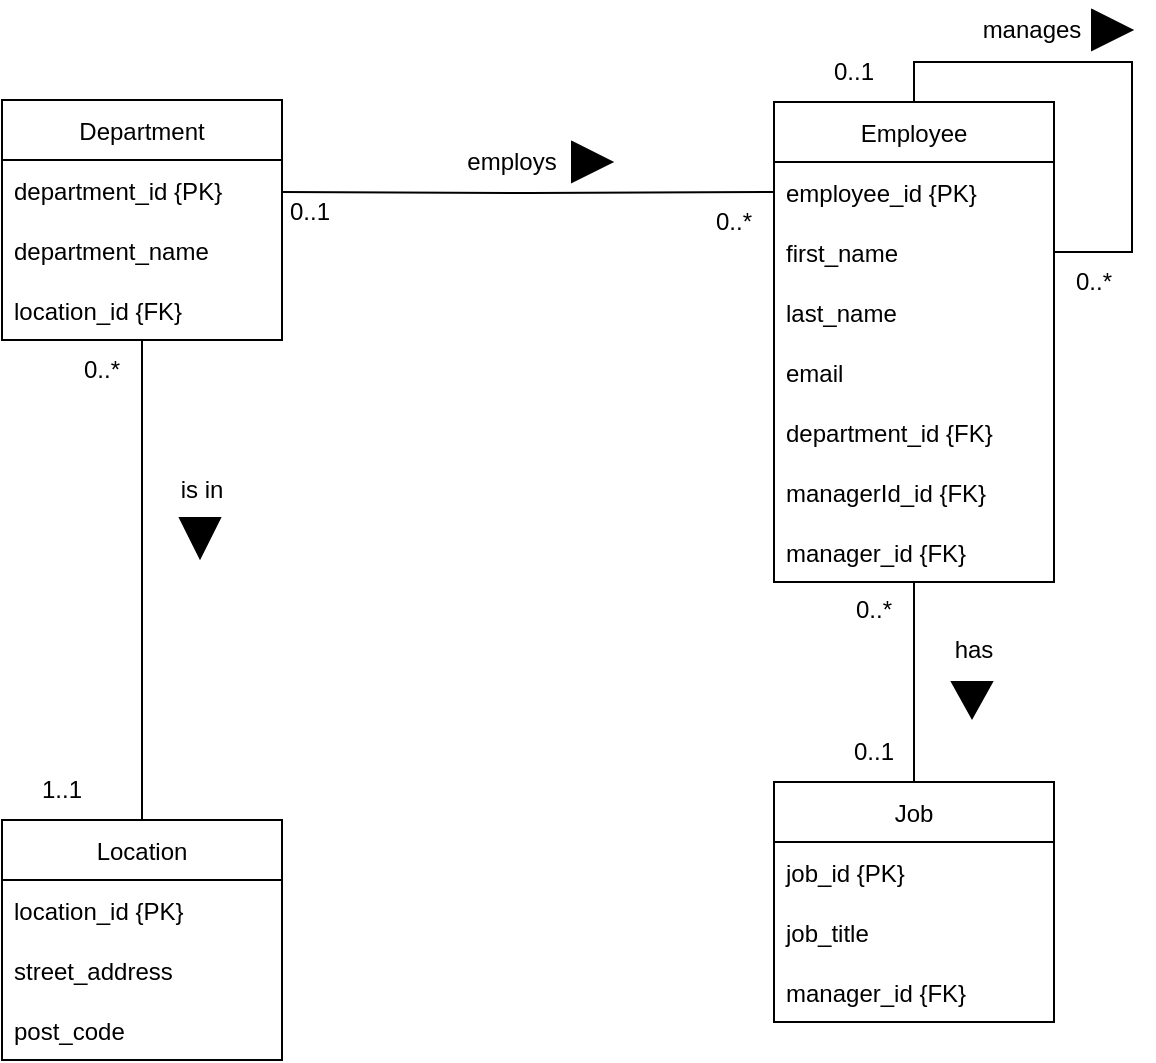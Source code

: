 <mxfile version="15.8.6" type="github" pages="2">
  <diagram id="wO-Hv5fYxEqQqqzBDX1r" name="attempt 1">
    <mxGraphModel dx="1422" dy="754" grid="1" gridSize="10" guides="1" tooltips="1" connect="1" arrows="1" fold="1" page="1" pageScale="1" pageWidth="850" pageHeight="1100" math="0" shadow="0">
      <root>
        <mxCell id="0" />
        <mxCell id="1" parent="0" />
        <mxCell id="COrSosFsCR_IvFb1Dk6T-1" value="Department" style="swimlane;fontStyle=0;childLayout=stackLayout;horizontal=1;startSize=30;horizontalStack=0;resizeParent=1;resizeParentMax=0;resizeLast=0;collapsible=1;marginBottom=0;" parent="1" vertex="1">
          <mxGeometry x="75" y="120" width="140" height="120" as="geometry" />
        </mxCell>
        <mxCell id="COrSosFsCR_IvFb1Dk6T-2" value="department_id {PK}" style="text;strokeColor=none;fillColor=none;align=left;verticalAlign=middle;spacingLeft=4;spacingRight=4;overflow=hidden;points=[[0,0.5],[1,0.5]];portConstraint=eastwest;rotatable=0;" parent="COrSosFsCR_IvFb1Dk6T-1" vertex="1">
          <mxGeometry y="30" width="140" height="30" as="geometry" />
        </mxCell>
        <mxCell id="COrSosFsCR_IvFb1Dk6T-3" value="department_name" style="text;strokeColor=none;fillColor=none;align=left;verticalAlign=middle;spacingLeft=4;spacingRight=4;overflow=hidden;points=[[0,0.5],[1,0.5]];portConstraint=eastwest;rotatable=0;" parent="COrSosFsCR_IvFb1Dk6T-1" vertex="1">
          <mxGeometry y="60" width="140" height="30" as="geometry" />
        </mxCell>
        <mxCell id="COrSosFsCR_IvFb1Dk6T-52" value="location_id {FK}" style="text;strokeColor=none;fillColor=none;align=left;verticalAlign=middle;spacingLeft=4;spacingRight=4;overflow=hidden;points=[[0,0.5],[1,0.5]];portConstraint=eastwest;rotatable=0;" parent="COrSosFsCR_IvFb1Dk6T-1" vertex="1">
          <mxGeometry y="90" width="140" height="30" as="geometry" />
        </mxCell>
        <mxCell id="COrSosFsCR_IvFb1Dk6T-5" value="Employee" style="swimlane;fontStyle=0;childLayout=stackLayout;horizontal=1;startSize=30;horizontalStack=0;resizeParent=1;resizeParentMax=0;resizeLast=0;collapsible=1;marginBottom=0;" parent="1" vertex="1">
          <mxGeometry x="461" y="121" width="140" height="240" as="geometry" />
        </mxCell>
        <mxCell id="COrSosFsCR_IvFb1Dk6T-6" value="employee_id {PK}" style="text;strokeColor=none;fillColor=none;align=left;verticalAlign=middle;spacingLeft=4;spacingRight=4;overflow=hidden;points=[[0,0.5],[1,0.5]];portConstraint=eastwest;rotatable=0;" parent="COrSosFsCR_IvFb1Dk6T-5" vertex="1">
          <mxGeometry y="30" width="140" height="30" as="geometry" />
        </mxCell>
        <mxCell id="cVLQ0Kw1pSvqlfenQj3H-7" style="edgeStyle=orthogonalEdgeStyle;rounded=0;orthogonalLoop=1;jettySize=auto;html=1;endArrow=none;endFill=0;" edge="1" parent="COrSosFsCR_IvFb1Dk6T-5" source="COrSosFsCR_IvFb1Dk6T-7" target="COrSosFsCR_IvFb1Dk6T-5">
          <mxGeometry relative="1" as="geometry">
            <Array as="points">
              <mxPoint x="179" y="75" />
              <mxPoint x="179" y="-20" />
              <mxPoint x="70" y="-20" />
            </Array>
          </mxGeometry>
        </mxCell>
        <mxCell id="COrSosFsCR_IvFb1Dk6T-7" value="first_name" style="text;strokeColor=none;fillColor=none;align=left;verticalAlign=middle;spacingLeft=4;spacingRight=4;overflow=hidden;points=[[0,0.5],[1,0.5]];portConstraint=eastwest;rotatable=0;" parent="COrSosFsCR_IvFb1Dk6T-5" vertex="1">
          <mxGeometry y="60" width="140" height="30" as="geometry" />
        </mxCell>
        <mxCell id="COrSosFsCR_IvFb1Dk6T-8" value="last_name" style="text;strokeColor=none;fillColor=none;align=left;verticalAlign=middle;spacingLeft=4;spacingRight=4;overflow=hidden;points=[[0,0.5],[1,0.5]];portConstraint=eastwest;rotatable=0;" parent="COrSosFsCR_IvFb1Dk6T-5" vertex="1">
          <mxGeometry y="90" width="140" height="30" as="geometry" />
        </mxCell>
        <mxCell id="COrSosFsCR_IvFb1Dk6T-20" value="email" style="text;strokeColor=none;fillColor=none;align=left;verticalAlign=middle;spacingLeft=4;spacingRight=4;overflow=hidden;points=[[0,0.5],[1,0.5]];portConstraint=eastwest;rotatable=0;" parent="COrSosFsCR_IvFb1Dk6T-5" vertex="1">
          <mxGeometry y="120" width="140" height="30" as="geometry" />
        </mxCell>
        <mxCell id="COrSosFsCR_IvFb1Dk6T-21" value="department_id {FK}" style="text;strokeColor=none;fillColor=none;align=left;verticalAlign=middle;spacingLeft=4;spacingRight=4;overflow=hidden;points=[[0,0.5],[1,0.5]];portConstraint=eastwest;rotatable=0;" parent="COrSosFsCR_IvFb1Dk6T-5" vertex="1">
          <mxGeometry y="150" width="140" height="30" as="geometry" />
        </mxCell>
        <mxCell id="COrSosFsCR_IvFb1Dk6T-38" value="managerId_id {FK}" style="text;strokeColor=none;fillColor=none;align=left;verticalAlign=middle;spacingLeft=4;spacingRight=4;overflow=hidden;points=[[0,0.5],[1,0.5]];portConstraint=eastwest;rotatable=0;" parent="COrSosFsCR_IvFb1Dk6T-5" vertex="1">
          <mxGeometry y="180" width="140" height="30" as="geometry" />
        </mxCell>
        <mxCell id="COrSosFsCR_IvFb1Dk6T-63" value="manager_id {FK}" style="text;strokeColor=none;fillColor=none;align=left;verticalAlign=middle;spacingLeft=4;spacingRight=4;overflow=hidden;points=[[0,0.5],[1,0.5]];portConstraint=eastwest;rotatable=0;" parent="COrSosFsCR_IvFb1Dk6T-5" vertex="1">
          <mxGeometry y="210" width="140" height="30" as="geometry" />
        </mxCell>
        <mxCell id="COrSosFsCR_IvFb1Dk6T-10" style="edgeStyle=orthogonalEdgeStyle;rounded=0;orthogonalLoop=1;jettySize=auto;html=1;endArrow=none;endFill=0;" parent="1" target="COrSosFsCR_IvFb1Dk6T-6" edge="1">
          <mxGeometry relative="1" as="geometry">
            <mxPoint x="215" y="166" as="sourcePoint" />
            <mxPoint x="385" y="166" as="targetPoint" />
          </mxGeometry>
        </mxCell>
        <mxCell id="COrSosFsCR_IvFb1Dk6T-11" value="employs" style="text;html=1;strokeColor=none;fillColor=none;align=center;verticalAlign=middle;whiteSpace=wrap;rounded=0;" parent="1" vertex="1">
          <mxGeometry x="300" y="136" width="60" height="30" as="geometry" />
        </mxCell>
        <mxCell id="COrSosFsCR_IvFb1Dk6T-12" value="" style="triangle;whiteSpace=wrap;html=1;fillColor=#000000;" parent="1" vertex="1">
          <mxGeometry x="360" y="141" width="20" height="20" as="geometry" />
        </mxCell>
        <mxCell id="COrSosFsCR_IvFb1Dk6T-13" value="0..*" style="text;html=1;strokeColor=none;fillColor=none;align=center;verticalAlign=middle;whiteSpace=wrap;rounded=0;" parent="1" vertex="1">
          <mxGeometry x="411" y="166" width="60" height="30" as="geometry" />
        </mxCell>
        <mxCell id="COrSosFsCR_IvFb1Dk6T-18" value="0..1" style="text;html=1;strokeColor=none;fillColor=none;align=center;verticalAlign=middle;whiteSpace=wrap;rounded=0;" parent="1" vertex="1">
          <mxGeometry x="199" y="161" width="60" height="30" as="geometry" />
        </mxCell>
        <mxCell id="COrSosFsCR_IvFb1Dk6T-47" style="edgeStyle=orthogonalEdgeStyle;rounded=0;orthogonalLoop=1;jettySize=auto;html=1;exitX=0.5;exitY=0;exitDx=0;exitDy=0;endArrow=none;endFill=0;" parent="1" source="COrSosFsCR_IvFb1Dk6T-40" target="COrSosFsCR_IvFb1Dk6T-1" edge="1">
          <mxGeometry relative="1" as="geometry" />
        </mxCell>
        <mxCell id="COrSosFsCR_IvFb1Dk6T-40" value="Location" style="swimlane;fontStyle=0;childLayout=stackLayout;horizontal=1;startSize=30;horizontalStack=0;resizeParent=1;resizeParentMax=0;resizeLast=0;collapsible=1;marginBottom=0;" parent="1" vertex="1">
          <mxGeometry x="75" y="480" width="140" height="120" as="geometry" />
        </mxCell>
        <mxCell id="COrSosFsCR_IvFb1Dk6T-41" value="location_id {PK}" style="text;strokeColor=none;fillColor=none;align=left;verticalAlign=middle;spacingLeft=4;spacingRight=4;overflow=hidden;points=[[0,0.5],[1,0.5]];portConstraint=eastwest;rotatable=0;" parent="COrSosFsCR_IvFb1Dk6T-40" vertex="1">
          <mxGeometry y="30" width="140" height="30" as="geometry" />
        </mxCell>
        <mxCell id="COrSosFsCR_IvFb1Dk6T-42" value="street_address" style="text;strokeColor=none;fillColor=none;align=left;verticalAlign=middle;spacingLeft=4;spacingRight=4;overflow=hidden;points=[[0,0.5],[1,0.5]];portConstraint=eastwest;rotatable=0;" parent="COrSosFsCR_IvFb1Dk6T-40" vertex="1">
          <mxGeometry y="60" width="140" height="30" as="geometry" />
        </mxCell>
        <mxCell id="COrSosFsCR_IvFb1Dk6T-43" value="post_code" style="text;strokeColor=none;fillColor=none;align=left;verticalAlign=middle;spacingLeft=4;spacingRight=4;overflow=hidden;points=[[0,0.5],[1,0.5]];portConstraint=eastwest;rotatable=0;" parent="COrSosFsCR_IvFb1Dk6T-40" vertex="1">
          <mxGeometry y="90" width="140" height="30" as="geometry" />
        </mxCell>
        <mxCell id="COrSosFsCR_IvFb1Dk6T-48" value="is in" style="text;html=1;strokeColor=none;fillColor=none;align=center;verticalAlign=middle;whiteSpace=wrap;rounded=0;" parent="1" vertex="1">
          <mxGeometry x="145" y="300" width="60" height="30" as="geometry" />
        </mxCell>
        <mxCell id="COrSosFsCR_IvFb1Dk6T-49" value="" style="triangle;whiteSpace=wrap;html=1;fillColor=#000000;direction=south;" parent="1" vertex="1">
          <mxGeometry x="164" y="329" width="20" height="20" as="geometry" />
        </mxCell>
        <mxCell id="COrSosFsCR_IvFb1Dk6T-50" value="0..*" style="text;html=1;strokeColor=none;fillColor=none;align=center;verticalAlign=middle;whiteSpace=wrap;rounded=0;" parent="1" vertex="1">
          <mxGeometry x="95" y="240" width="60" height="30" as="geometry" />
        </mxCell>
        <mxCell id="COrSosFsCR_IvFb1Dk6T-51" value="1..1" style="text;html=1;strokeColor=none;fillColor=none;align=center;verticalAlign=middle;whiteSpace=wrap;rounded=0;" parent="1" vertex="1">
          <mxGeometry x="75" y="450" width="60" height="30" as="geometry" />
        </mxCell>
        <mxCell id="COrSosFsCR_IvFb1Dk6T-57" style="edgeStyle=orthogonalEdgeStyle;rounded=0;orthogonalLoop=1;jettySize=auto;html=1;endArrow=none;endFill=0;" parent="1" source="COrSosFsCR_IvFb1Dk6T-53" edge="1">
          <mxGeometry relative="1" as="geometry">
            <mxPoint x="531" y="361" as="targetPoint" />
          </mxGeometry>
        </mxCell>
        <mxCell id="COrSosFsCR_IvFb1Dk6T-53" value="Job" style="swimlane;fontStyle=0;childLayout=stackLayout;horizontal=1;startSize=30;horizontalStack=0;resizeParent=1;resizeParentMax=0;resizeLast=0;collapsible=1;marginBottom=0;" parent="1" vertex="1">
          <mxGeometry x="461" y="461" width="140" height="120" as="geometry" />
        </mxCell>
        <mxCell id="COrSosFsCR_IvFb1Dk6T-54" value="job_id {PK}" style="text;strokeColor=none;fillColor=none;align=left;verticalAlign=middle;spacingLeft=4;spacingRight=4;overflow=hidden;points=[[0,0.5],[1,0.5]];portConstraint=eastwest;rotatable=0;" parent="COrSosFsCR_IvFb1Dk6T-53" vertex="1">
          <mxGeometry y="30" width="140" height="30" as="geometry" />
        </mxCell>
        <mxCell id="COrSosFsCR_IvFb1Dk6T-55" value="job_title" style="text;strokeColor=none;fillColor=none;align=left;verticalAlign=middle;spacingLeft=4;spacingRight=4;overflow=hidden;points=[[0,0.5],[1,0.5]];portConstraint=eastwest;rotatable=0;" parent="COrSosFsCR_IvFb1Dk6T-53" vertex="1">
          <mxGeometry y="60" width="140" height="30" as="geometry" />
        </mxCell>
        <mxCell id="COrSosFsCR_IvFb1Dk6T-62" value="manager_id {FK}" style="text;strokeColor=none;fillColor=none;align=left;verticalAlign=middle;spacingLeft=4;spacingRight=4;overflow=hidden;points=[[0,0.5],[1,0.5]];portConstraint=eastwest;rotatable=0;" parent="COrSosFsCR_IvFb1Dk6T-53" vertex="1">
          <mxGeometry y="90" width="140" height="30" as="geometry" />
        </mxCell>
        <mxCell id="COrSosFsCR_IvFb1Dk6T-58" value="has" style="text;html=1;strokeColor=none;fillColor=none;align=center;verticalAlign=middle;whiteSpace=wrap;rounded=0;" parent="1" vertex="1">
          <mxGeometry x="531" y="380" width="60" height="30" as="geometry" />
        </mxCell>
        <mxCell id="COrSosFsCR_IvFb1Dk6T-59" value="" style="triangle;whiteSpace=wrap;html=1;fillColor=#000000;direction=south;" parent="1" vertex="1">
          <mxGeometry x="550" y="411" width="20" height="18" as="geometry" />
        </mxCell>
        <mxCell id="COrSosFsCR_IvFb1Dk6T-60" value="0..*" style="text;html=1;strokeColor=none;fillColor=none;align=center;verticalAlign=middle;whiteSpace=wrap;rounded=0;" parent="1" vertex="1">
          <mxGeometry x="481" y="360" width="60" height="30" as="geometry" />
        </mxCell>
        <mxCell id="COrSosFsCR_IvFb1Dk6T-61" value="0..1" style="text;html=1;strokeColor=none;fillColor=none;align=center;verticalAlign=middle;whiteSpace=wrap;rounded=0;" parent="1" vertex="1">
          <mxGeometry x="481" y="431" width="60" height="30" as="geometry" />
        </mxCell>
        <mxCell id="COrSosFsCR_IvFb1Dk6T-67" value="manages" style="text;html=1;strokeColor=none;fillColor=none;align=center;verticalAlign=middle;whiteSpace=wrap;rounded=0;" parent="1" vertex="1">
          <mxGeometry x="560" y="70" width="60" height="30" as="geometry" />
        </mxCell>
        <mxCell id="COrSosFsCR_IvFb1Dk6T-68" value="" style="triangle;whiteSpace=wrap;html=1;fillColor=#000000;" parent="1" vertex="1">
          <mxGeometry x="620" y="75" width="20" height="20" as="geometry" />
        </mxCell>
        <mxCell id="COrSosFsCR_IvFb1Dk6T-69" value="0..1" style="text;html=1;strokeColor=none;fillColor=none;align=center;verticalAlign=middle;whiteSpace=wrap;rounded=0;" parent="1" vertex="1">
          <mxGeometry x="471" y="91" width="60" height="30" as="geometry" />
        </mxCell>
        <mxCell id="COrSosFsCR_IvFb1Dk6T-70" value="0..*" style="text;html=1;strokeColor=none;fillColor=none;align=center;verticalAlign=middle;whiteSpace=wrap;rounded=0;" parent="1" vertex="1">
          <mxGeometry x="591" y="196" width="60" height="30" as="geometry" />
        </mxCell>
      </root>
    </mxGraphModel>
  </diagram>
  <diagram id="iHtLv0iu9TztMsNLsgDk" name="Logical Diagram">
    <mxGraphModel dx="830" dy="744" grid="1" gridSize="10" guides="1" tooltips="1" connect="1" arrows="1" fold="1" page="1" pageScale="1" pageWidth="850" pageHeight="1100" math="0" shadow="0">
      <root>
        <mxCell id="mm8GqwEQhwN0BX7VbdvU-0" />
        <mxCell id="mm8GqwEQhwN0BX7VbdvU-1" parent="mm8GqwEQhwN0BX7VbdvU-0" />
        <mxCell id="mm8GqwEQhwN0BX7VbdvU-14" style="edgeStyle=orthogonalEdgeStyle;rounded=0;orthogonalLoop=1;jettySize=auto;html=1;endArrow=none;endFill=0;" edge="1" parent="mm8GqwEQhwN0BX7VbdvU-1" source="mm8GqwEQhwN0BX7VbdvU-2" target="mm8GqwEQhwN0BX7VbdvU-10">
          <mxGeometry relative="1" as="geometry" />
        </mxCell>
        <mxCell id="mm8GqwEQhwN0BX7VbdvU-2" value="departments" style="swimlane;fontStyle=0;childLayout=stackLayout;horizontal=1;startSize=26;horizontalStack=0;resizeParent=1;resizeParentMax=0;resizeLast=0;collapsible=1;marginBottom=0;align=center;fontSize=14;" vertex="1" parent="mm8GqwEQhwN0BX7VbdvU-1">
          <mxGeometry x="40" y="80" width="160" height="116" as="geometry" />
        </mxCell>
        <mxCell id="mm8GqwEQhwN0BX7VbdvU-3" value="department_id {PK}" style="text;strokeColor=none;fillColor=none;spacingLeft=4;spacingRight=4;overflow=hidden;rotatable=0;points=[[0,0.5],[1,0.5]];portConstraint=eastwest;fontSize=12;" vertex="1" parent="mm8GqwEQhwN0BX7VbdvU-2">
          <mxGeometry y="26" width="160" height="30" as="geometry" />
        </mxCell>
        <mxCell id="mm8GqwEQhwN0BX7VbdvU-4" value="department_name" style="text;strokeColor=none;fillColor=none;spacingLeft=4;spacingRight=4;overflow=hidden;rotatable=0;points=[[0,0.5],[1,0.5]];portConstraint=eastwest;fontSize=12;" vertex="1" parent="mm8GqwEQhwN0BX7VbdvU-2">
          <mxGeometry y="56" width="160" height="30" as="geometry" />
        </mxCell>
        <mxCell id="mm8GqwEQhwN0BX7VbdvU-5" value="location_id {FK}" style="text;strokeColor=none;fillColor=none;spacingLeft=4;spacingRight=4;overflow=hidden;rotatable=0;points=[[0,0.5],[1,0.5]];portConstraint=eastwest;fontSize=12;" vertex="1" parent="mm8GqwEQhwN0BX7VbdvU-2">
          <mxGeometry y="86" width="160" height="30" as="geometry" />
        </mxCell>
        <mxCell id="mm8GqwEQhwN0BX7VbdvU-6" value="employees" style="swimlane;fontStyle=0;childLayout=stackLayout;horizontal=1;startSize=26;horizontalStack=0;resizeParent=1;resizeParentMax=0;resizeLast=0;collapsible=1;marginBottom=0;align=center;fontSize=14;" vertex="1" parent="mm8GqwEQhwN0BX7VbdvU-1">
          <mxGeometry x="480" y="80" width="160" height="326" as="geometry" />
        </mxCell>
        <mxCell id="mm8GqwEQhwN0BX7VbdvU-7" value="emplee_id {PK}" style="text;strokeColor=none;fillColor=none;spacingLeft=4;spacingRight=4;overflow=hidden;rotatable=0;points=[[0,0.5],[1,0.5]];portConstraint=eastwest;fontSize=12;" vertex="1" parent="mm8GqwEQhwN0BX7VbdvU-6">
          <mxGeometry y="26" width="160" height="30" as="geometry" />
        </mxCell>
        <mxCell id="mm8GqwEQhwN0BX7VbdvU-8" value="first_name" style="text;strokeColor=none;fillColor=none;spacingLeft=4;spacingRight=4;overflow=hidden;rotatable=0;points=[[0,0.5],[1,0.5]];portConstraint=eastwest;fontSize=12;" vertex="1" parent="mm8GqwEQhwN0BX7VbdvU-6">
          <mxGeometry y="56" width="160" height="30" as="geometry" />
        </mxCell>
        <mxCell id="mm8GqwEQhwN0BX7VbdvU-45" style="edgeStyle=orthogonalEdgeStyle;rounded=0;orthogonalLoop=1;jettySize=auto;html=1;exitX=1;exitY=0.5;exitDx=0;exitDy=0;entryX=0.5;entryY=0;entryDx=0;entryDy=0;endArrow=none;endFill=0;" edge="1" parent="mm8GqwEQhwN0BX7VbdvU-6" source="mm8GqwEQhwN0BX7VbdvU-25" target="mm8GqwEQhwN0BX7VbdvU-6">
          <mxGeometry relative="1" as="geometry">
            <Array as="points">
              <mxPoint x="230" y="101" />
              <mxPoint x="230" y="-40" />
              <mxPoint x="80" y="-40" />
            </Array>
          </mxGeometry>
        </mxCell>
        <mxCell id="mm8GqwEQhwN0BX7VbdvU-25" value="last_name" style="text;strokeColor=none;fillColor=none;spacingLeft=4;spacingRight=4;overflow=hidden;rotatable=0;points=[[0,0.5],[1,0.5]];portConstraint=eastwest;fontSize=12;" vertex="1" parent="mm8GqwEQhwN0BX7VbdvU-6">
          <mxGeometry y="86" width="160" height="30" as="geometry" />
        </mxCell>
        <mxCell id="mm8GqwEQhwN0BX7VbdvU-26" value="email" style="text;strokeColor=none;fillColor=none;spacingLeft=4;spacingRight=4;overflow=hidden;rotatable=0;points=[[0,0.5],[1,0.5]];portConstraint=eastwest;fontSize=12;" vertex="1" parent="mm8GqwEQhwN0BX7VbdvU-6">
          <mxGeometry y="116" width="160" height="30" as="geometry" />
        </mxCell>
        <mxCell id="mm8GqwEQhwN0BX7VbdvU-27" value="phone_number" style="text;strokeColor=none;fillColor=none;spacingLeft=4;spacingRight=4;overflow=hidden;rotatable=0;points=[[0,0.5],[1,0.5]];portConstraint=eastwest;fontSize=12;" vertex="1" parent="mm8GqwEQhwN0BX7VbdvU-6">
          <mxGeometry y="146" width="160" height="30" as="geometry" />
        </mxCell>
        <mxCell id="mm8GqwEQhwN0BX7VbdvU-28" value="hire_date" style="text;strokeColor=none;fillColor=none;spacingLeft=4;spacingRight=4;overflow=hidden;rotatable=0;points=[[0,0.5],[1,0.5]];portConstraint=eastwest;fontSize=12;" vertex="1" parent="mm8GqwEQhwN0BX7VbdvU-6">
          <mxGeometry y="176" width="160" height="30" as="geometry" />
        </mxCell>
        <mxCell id="mm8GqwEQhwN0BX7VbdvU-9" value="salary" style="text;strokeColor=none;fillColor=none;spacingLeft=4;spacingRight=4;overflow=hidden;rotatable=0;points=[[0,0.5],[1,0.5]];portConstraint=eastwest;fontSize=12;" vertex="1" parent="mm8GqwEQhwN0BX7VbdvU-6">
          <mxGeometry y="206" width="160" height="30" as="geometry" />
        </mxCell>
        <mxCell id="mm8GqwEQhwN0BX7VbdvU-29" value="commission_pct" style="text;strokeColor=none;fillColor=none;spacingLeft=4;spacingRight=4;overflow=hidden;rotatable=0;points=[[0,0.5],[1,0.5]];portConstraint=eastwest;fontSize=12;" vertex="1" parent="mm8GqwEQhwN0BX7VbdvU-6">
          <mxGeometry y="236" width="160" height="30" as="geometry" />
        </mxCell>
        <mxCell id="mm8GqwEQhwN0BX7VbdvU-30" value="department_id {FK}" style="text;strokeColor=none;fillColor=none;spacingLeft=4;spacingRight=4;overflow=hidden;rotatable=0;points=[[0,0.5],[1,0.5]];portConstraint=eastwest;fontSize=12;" vertex="1" parent="mm8GqwEQhwN0BX7VbdvU-6">
          <mxGeometry y="266" width="160" height="30" as="geometry" />
        </mxCell>
        <mxCell id="mm8GqwEQhwN0BX7VbdvU-50" value="manager_id {PK}" style="text;strokeColor=none;fillColor=none;spacingLeft=4;spacingRight=4;overflow=hidden;rotatable=0;points=[[0,0.5],[1,0.5]];portConstraint=eastwest;fontSize=12;" vertex="1" parent="mm8GqwEQhwN0BX7VbdvU-6">
          <mxGeometry y="296" width="160" height="30" as="geometry" />
        </mxCell>
        <mxCell id="mm8GqwEQhwN0BX7VbdvU-10" value="departments" style="swimlane;fontStyle=0;childLayout=stackLayout;horizontal=1;startSize=26;horizontalStack=0;resizeParent=1;resizeParentMax=0;resizeLast=0;collapsible=1;marginBottom=0;align=center;fontSize=14;" vertex="1" parent="mm8GqwEQhwN0BX7VbdvU-1">
          <mxGeometry x="40" y="400" width="160" height="116" as="geometry" />
        </mxCell>
        <mxCell id="mm8GqwEQhwN0BX7VbdvU-11" value="department_id {PK}" style="text;strokeColor=none;fillColor=none;spacingLeft=4;spacingRight=4;overflow=hidden;rotatable=0;points=[[0,0.5],[1,0.5]];portConstraint=eastwest;fontSize=12;" vertex="1" parent="mm8GqwEQhwN0BX7VbdvU-10">
          <mxGeometry y="26" width="160" height="30" as="geometry" />
        </mxCell>
        <mxCell id="mm8GqwEQhwN0BX7VbdvU-12" value="department_name" style="text;strokeColor=none;fillColor=none;spacingLeft=4;spacingRight=4;overflow=hidden;rotatable=0;points=[[0,0.5],[1,0.5]];portConstraint=eastwest;fontSize=12;" vertex="1" parent="mm8GqwEQhwN0BX7VbdvU-10">
          <mxGeometry y="56" width="160" height="30" as="geometry" />
        </mxCell>
        <mxCell id="mm8GqwEQhwN0BX7VbdvU-13" value="location_id {FK}" style="text;strokeColor=none;fillColor=none;spacingLeft=4;spacingRight=4;overflow=hidden;rotatable=0;points=[[0,0.5],[1,0.5]];portConstraint=eastwest;fontSize=12;" vertex="1" parent="mm8GqwEQhwN0BX7VbdvU-10">
          <mxGeometry y="86" width="160" height="30" as="geometry" />
        </mxCell>
        <mxCell id="mm8GqwEQhwN0BX7VbdvU-15" value="is in" style="text;html=1;strokeColor=none;fillColor=none;align=center;verticalAlign=middle;whiteSpace=wrap;rounded=0;" vertex="1" parent="mm8GqwEQhwN0BX7VbdvU-1">
          <mxGeometry x="60" y="280" width="60" height="30" as="geometry" />
        </mxCell>
        <mxCell id="mm8GqwEQhwN0BX7VbdvU-16" value="" style="triangle;whiteSpace=wrap;html=1;direction=south;fillColor=#000000;" vertex="1" parent="mm8GqwEQhwN0BX7VbdvU-1">
          <mxGeometry x="80" y="310" width="20" height="20" as="geometry" />
        </mxCell>
        <mxCell id="mm8GqwEQhwN0BX7VbdvU-17" value="0..*" style="text;html=1;strokeColor=none;fillColor=none;align=center;verticalAlign=middle;whiteSpace=wrap;rounded=0;" vertex="1" parent="mm8GqwEQhwN0BX7VbdvU-1">
          <mxGeometry x="110" y="196" width="60" height="30" as="geometry" />
        </mxCell>
        <mxCell id="mm8GqwEQhwN0BX7VbdvU-18" value="1..1" style="text;html=1;strokeColor=none;fillColor=none;align=center;verticalAlign=middle;whiteSpace=wrap;rounded=0;" vertex="1" parent="mm8GqwEQhwN0BX7VbdvU-1">
          <mxGeometry x="110" y="370" width="60" height="30" as="geometry" />
        </mxCell>
        <mxCell id="mm8GqwEQhwN0BX7VbdvU-19" style="edgeStyle=orthogonalEdgeStyle;rounded=0;orthogonalLoop=1;jettySize=auto;html=1;endArrow=none;endFill=0;" edge="1" parent="mm8GqwEQhwN0BX7VbdvU-1" source="mm8GqwEQhwN0BX7VbdvU-4" target="mm8GqwEQhwN0BX7VbdvU-8">
          <mxGeometry relative="1" as="geometry" />
        </mxCell>
        <mxCell id="mm8GqwEQhwN0BX7VbdvU-20" value="emplys" style="text;html=1;strokeColor=none;fillColor=none;align=center;verticalAlign=middle;whiteSpace=wrap;rounded=0;" vertex="1" parent="mm8GqwEQhwN0BX7VbdvU-1">
          <mxGeometry x="300" y="123" width="60" height="30" as="geometry" />
        </mxCell>
        <mxCell id="mm8GqwEQhwN0BX7VbdvU-21" value="" style="triangle;whiteSpace=wrap;html=1;direction=east;fillColor=#000000;" vertex="1" parent="mm8GqwEQhwN0BX7VbdvU-1">
          <mxGeometry x="360" y="128" width="20" height="20" as="geometry" />
        </mxCell>
        <mxCell id="mm8GqwEQhwN0BX7VbdvU-23" value="0..*" style="text;html=1;strokeColor=none;fillColor=none;align=center;verticalAlign=middle;whiteSpace=wrap;rounded=0;" vertex="1" parent="mm8GqwEQhwN0BX7VbdvU-1">
          <mxGeometry x="430" y="150" width="60" height="30" as="geometry" />
        </mxCell>
        <mxCell id="mm8GqwEQhwN0BX7VbdvU-24" value="0..1" style="text;html=1;strokeColor=none;fillColor=none;align=center;verticalAlign=middle;whiteSpace=wrap;rounded=0;" vertex="1" parent="mm8GqwEQhwN0BX7VbdvU-1">
          <mxGeometry x="190" y="150" width="60" height="30" as="geometry" />
        </mxCell>
        <mxCell id="mm8GqwEQhwN0BX7VbdvU-35" style="edgeStyle=orthogonalEdgeStyle;rounded=0;orthogonalLoop=1;jettySize=auto;html=1;endArrow=none;endFill=0;" edge="1" parent="mm8GqwEQhwN0BX7VbdvU-1" source="mm8GqwEQhwN0BX7VbdvU-31" target="mm8GqwEQhwN0BX7VbdvU-6">
          <mxGeometry relative="1" as="geometry">
            <mxPoint x="560" y="410" as="targetPoint" />
          </mxGeometry>
        </mxCell>
        <mxCell id="mm8GqwEQhwN0BX7VbdvU-31" value="departments" style="swimlane;fontStyle=0;childLayout=stackLayout;horizontal=1;startSize=26;horizontalStack=0;resizeParent=1;resizeParentMax=0;resizeLast=0;collapsible=1;marginBottom=0;align=center;fontSize=14;" vertex="1" parent="mm8GqwEQhwN0BX7VbdvU-1">
          <mxGeometry x="480" y="554" width="160" height="116" as="geometry" />
        </mxCell>
        <mxCell id="mm8GqwEQhwN0BX7VbdvU-32" value="department_id {PK}" style="text;strokeColor=none;fillColor=none;spacingLeft=4;spacingRight=4;overflow=hidden;rotatable=0;points=[[0,0.5],[1,0.5]];portConstraint=eastwest;fontSize=12;" vertex="1" parent="mm8GqwEQhwN0BX7VbdvU-31">
          <mxGeometry y="26" width="160" height="30" as="geometry" />
        </mxCell>
        <mxCell id="mm8GqwEQhwN0BX7VbdvU-33" value="department_name" style="text;strokeColor=none;fillColor=none;spacingLeft=4;spacingRight=4;overflow=hidden;rotatable=0;points=[[0,0.5],[1,0.5]];portConstraint=eastwest;fontSize=12;" vertex="1" parent="mm8GqwEQhwN0BX7VbdvU-31">
          <mxGeometry y="56" width="160" height="30" as="geometry" />
        </mxCell>
        <mxCell id="mm8GqwEQhwN0BX7VbdvU-34" value="location_id {FK}" style="text;strokeColor=none;fillColor=none;spacingLeft=4;spacingRight=4;overflow=hidden;rotatable=0;points=[[0,0.5],[1,0.5]];portConstraint=eastwest;fontSize=12;" vertex="1" parent="mm8GqwEQhwN0BX7VbdvU-31">
          <mxGeometry y="86" width="160" height="30" as="geometry" />
        </mxCell>
        <mxCell id="mm8GqwEQhwN0BX7VbdvU-36" value="has" style="text;html=1;strokeColor=none;fillColor=none;align=center;verticalAlign=middle;whiteSpace=wrap;rounded=0;" vertex="1" parent="mm8GqwEQhwN0BX7VbdvU-1">
          <mxGeometry x="550" y="454" width="60" height="30" as="geometry" />
        </mxCell>
        <mxCell id="mm8GqwEQhwN0BX7VbdvU-37" value="" style="triangle;whiteSpace=wrap;html=1;direction=south;fillColor=#000000;" vertex="1" parent="mm8GqwEQhwN0BX7VbdvU-1">
          <mxGeometry x="570" y="484" width="20" height="20" as="geometry" />
        </mxCell>
        <mxCell id="mm8GqwEQhwN0BX7VbdvU-40" value="0..1" style="text;html=1;strokeColor=none;fillColor=none;align=center;verticalAlign=middle;whiteSpace=wrap;rounded=0;" vertex="1" parent="mm8GqwEQhwN0BX7VbdvU-1">
          <mxGeometry x="510" y="524" width="60" height="30" as="geometry" />
        </mxCell>
        <mxCell id="mm8GqwEQhwN0BX7VbdvU-42" value="0..*" style="text;html=1;strokeColor=none;fillColor=none;align=center;verticalAlign=middle;whiteSpace=wrap;rounded=0;" vertex="1" parent="mm8GqwEQhwN0BX7VbdvU-1">
          <mxGeometry x="510" y="410" width="60" height="30" as="geometry" />
        </mxCell>
        <mxCell id="mm8GqwEQhwN0BX7VbdvU-46" value="manages" style="text;html=1;strokeColor=none;fillColor=none;align=center;verticalAlign=middle;whiteSpace=wrap;rounded=0;" vertex="1" parent="mm8GqwEQhwN0BX7VbdvU-1">
          <mxGeometry x="600" y="10" width="60" height="30" as="geometry" />
        </mxCell>
        <mxCell id="mm8GqwEQhwN0BX7VbdvU-47" value="" style="triangle;whiteSpace=wrap;html=1;direction=east;fillColor=#000000;" vertex="1" parent="mm8GqwEQhwN0BX7VbdvU-1">
          <mxGeometry x="660" y="15" width="20" height="20" as="geometry" />
        </mxCell>
        <mxCell id="mm8GqwEQhwN0BX7VbdvU-48" value="0..1" style="text;html=1;strokeColor=none;fillColor=none;align=center;verticalAlign=middle;whiteSpace=wrap;rounded=0;" vertex="1" parent="mm8GqwEQhwN0BX7VbdvU-1">
          <mxGeometry x="510" y="50" width="60" height="30" as="geometry" />
        </mxCell>
        <mxCell id="mm8GqwEQhwN0BX7VbdvU-49" value="0..*" style="text;html=1;strokeColor=none;fillColor=none;align=center;verticalAlign=middle;whiteSpace=wrap;rounded=0;" vertex="1" parent="mm8GqwEQhwN0BX7VbdvU-1">
          <mxGeometry x="630" y="180" width="60" height="30" as="geometry" />
        </mxCell>
      </root>
    </mxGraphModel>
  </diagram>
</mxfile>
